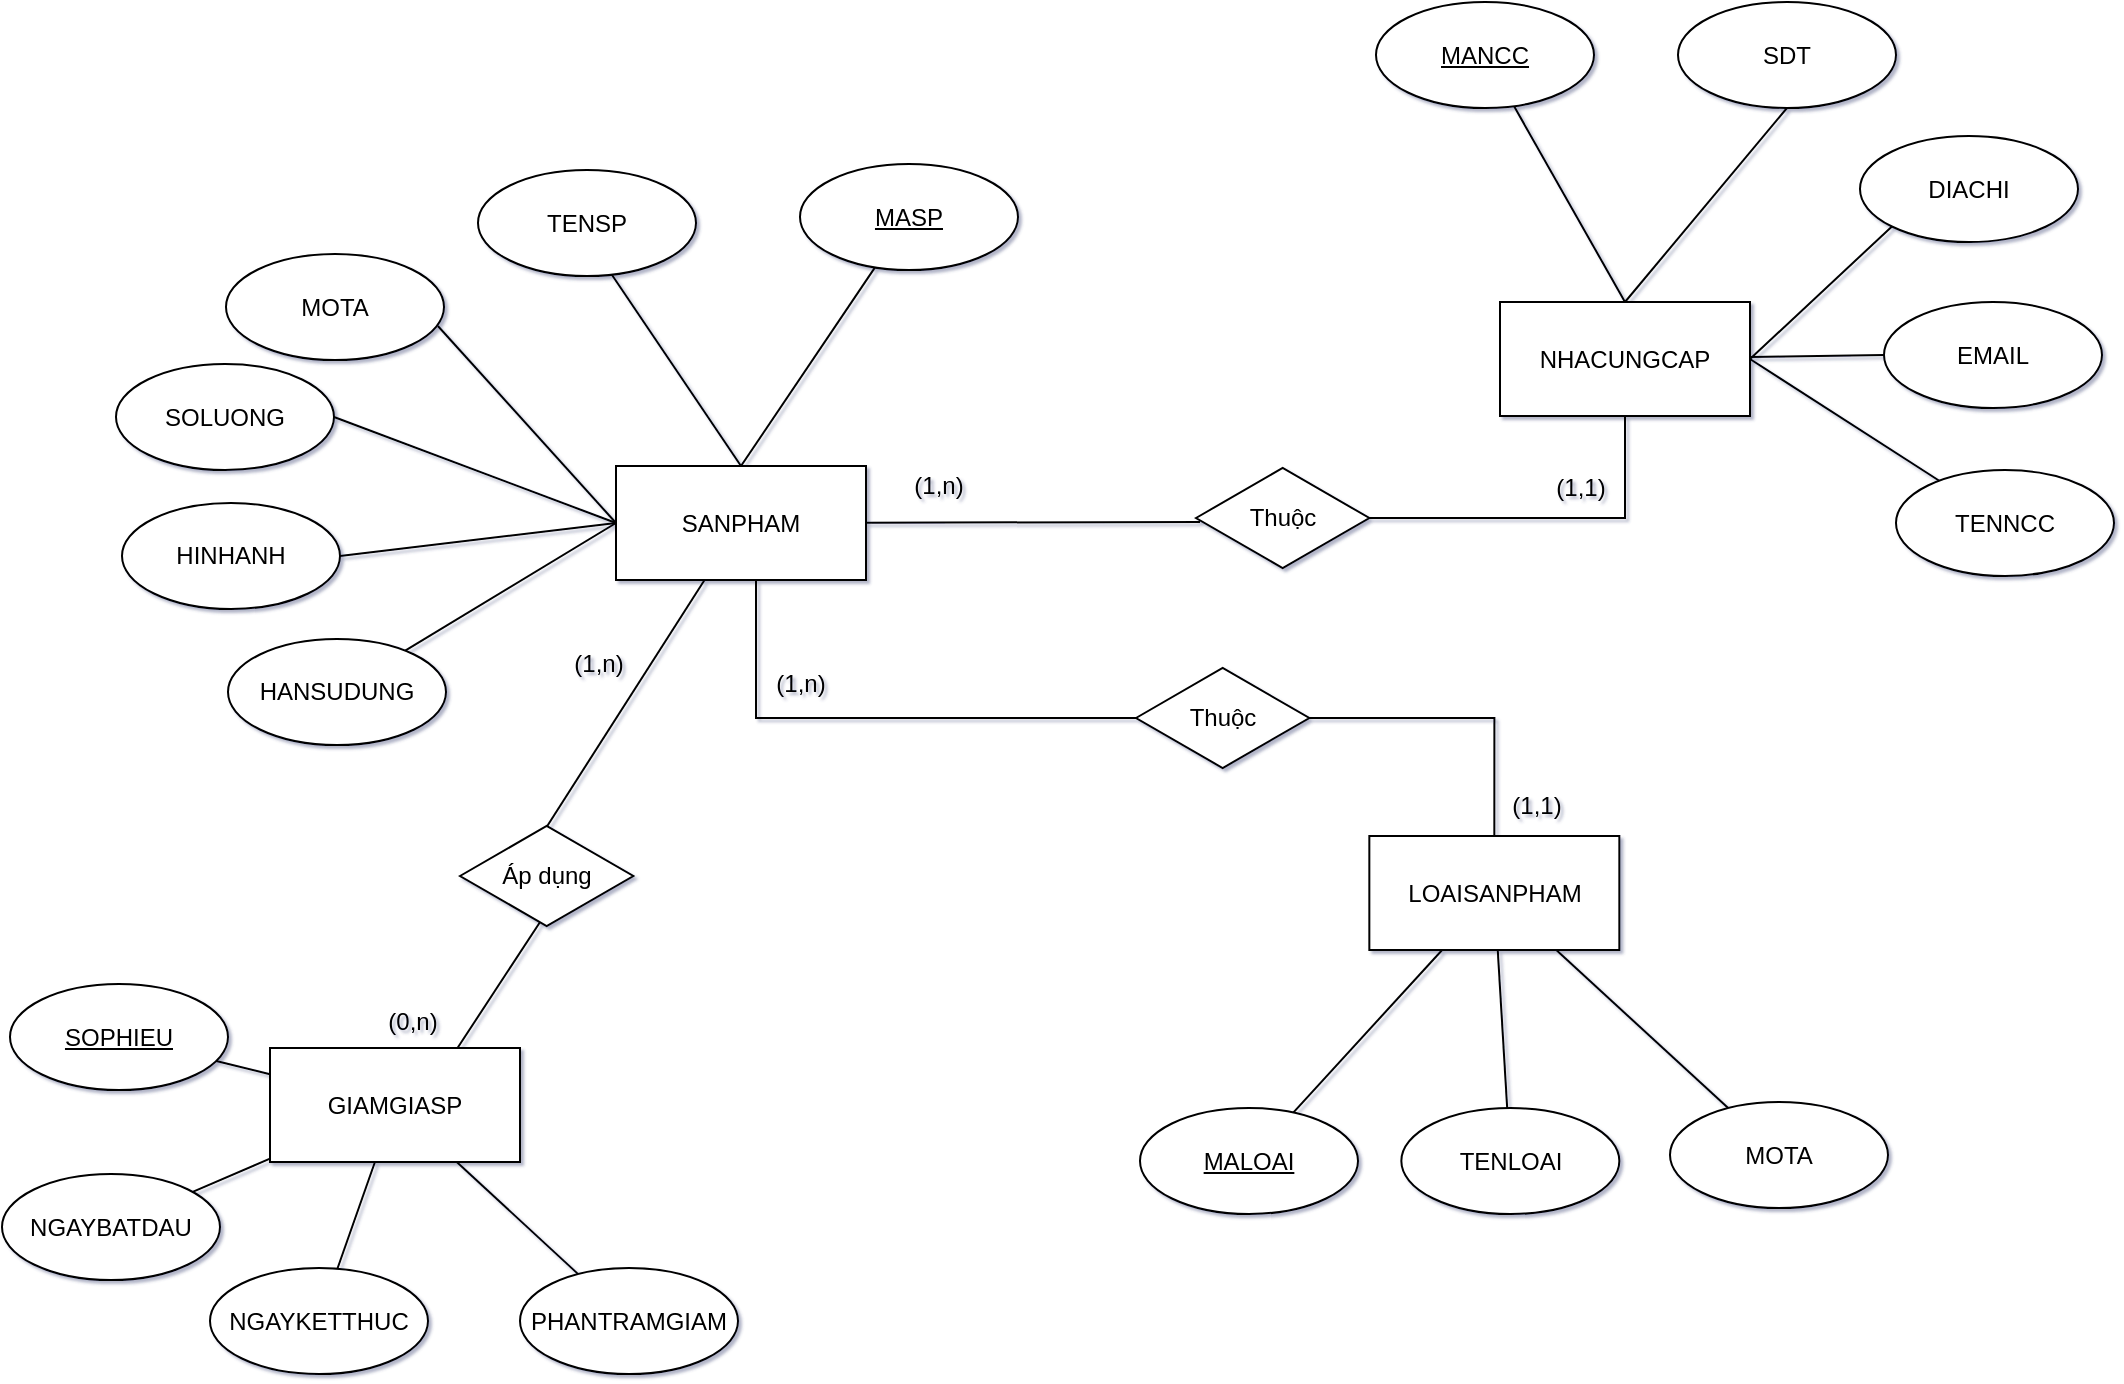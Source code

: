 <mxfile version="15.4.0" type="device"><diagram id="bxPfmDZcE-sBs8JKiC6l" name="Page-1"><mxGraphModel dx="1486" dy="806" grid="0" gridSize="10" guides="1" tooltips="1" connect="1" arrows="1" fold="1" page="0" pageScale="1" pageWidth="850" pageHeight="1100" math="0" shadow="1"><root><mxCell id="0"/><mxCell id="1" parent="0"/><mxCell id="2VBykc5bnUV8JeDxGuwp-4" style="rounded=0;orthogonalLoop=1;jettySize=auto;html=1;endArrow=none;endFill=0;exitX=0.5;exitY=0;exitDx=0;exitDy=0;" parent="1" source="ojeyXd1-hGHMyMZnp0Dj-1" target="ojeyXd1-hGHMyMZnp0Dj-4" edge="1"><mxGeometry relative="1" as="geometry"/></mxCell><mxCell id="2VBykc5bnUV8JeDxGuwp-5" style="edgeStyle=none;rounded=0;orthogonalLoop=1;jettySize=auto;html=1;endArrow=none;endFill=0;exitX=0.5;exitY=0;exitDx=0;exitDy=0;" parent="1" source="ojeyXd1-hGHMyMZnp0Dj-1" edge="1"><mxGeometry relative="1" as="geometry"><mxPoint x="93" y="263" as="targetPoint"/></mxGeometry></mxCell><mxCell id="2VBykc5bnUV8JeDxGuwp-6" style="edgeStyle=none;rounded=0;orthogonalLoop=1;jettySize=auto;html=1;entryX=0.972;entryY=0.679;entryDx=0;entryDy=0;entryPerimeter=0;endArrow=none;endFill=0;exitX=0;exitY=0.5;exitDx=0;exitDy=0;" parent="1" source="ojeyXd1-hGHMyMZnp0Dj-1" target="ojeyXd1-hGHMyMZnp0Dj-5" edge="1"><mxGeometry relative="1" as="geometry"/></mxCell><mxCell id="2VBykc5bnUV8JeDxGuwp-7" style="edgeStyle=none;rounded=0;orthogonalLoop=1;jettySize=auto;html=1;entryX=1;entryY=0.5;entryDx=0;entryDy=0;endArrow=none;endFill=0;exitX=0;exitY=0.5;exitDx=0;exitDy=0;exitPerimeter=0;" parent="1" source="ojeyXd1-hGHMyMZnp0Dj-1" target="ojeyXd1-hGHMyMZnp0Dj-6" edge="1"><mxGeometry relative="1" as="geometry"/></mxCell><mxCell id="2VBykc5bnUV8JeDxGuwp-8" style="edgeStyle=none;rounded=0;orthogonalLoop=1;jettySize=auto;html=1;entryX=1;entryY=0.5;entryDx=0;entryDy=0;endArrow=none;endFill=0;exitX=0;exitY=0.5;exitDx=0;exitDy=0;" parent="1" source="ojeyXd1-hGHMyMZnp0Dj-1" target="2VBykc5bnUV8JeDxGuwp-1" edge="1"><mxGeometry relative="1" as="geometry"/></mxCell><mxCell id="2VBykc5bnUV8JeDxGuwp-40" style="edgeStyle=none;rounded=0;orthogonalLoop=1;jettySize=auto;html=1;entryX=0.023;entryY=0.538;entryDx=0;entryDy=0;entryPerimeter=0;endArrow=none;endFill=0;" parent="1" source="ojeyXd1-hGHMyMZnp0Dj-1" target="2VBykc5bnUV8JeDxGuwp-39" edge="1"><mxGeometry relative="1" as="geometry"/></mxCell><mxCell id="2VBykc5bnUV8JeDxGuwp-42" style="edgeStyle=orthogonalEdgeStyle;rounded=0;orthogonalLoop=1;jettySize=auto;html=1;entryX=0.046;entryY=0.538;entryDx=0;entryDy=0;entryPerimeter=0;endArrow=none;endFill=0;" parent="1" source="ojeyXd1-hGHMyMZnp0Dj-1" target="2VBykc5bnUV8JeDxGuwp-38" edge="1"><mxGeometry relative="1" as="geometry"><Array as="points"><mxPoint x="166" y="486"/></Array></mxGeometry></mxCell><mxCell id="2VBykc5bnUV8JeDxGuwp-50" style="rounded=0;orthogonalLoop=1;jettySize=auto;html=1;endArrow=none;endFill=0;exitX=0;exitY=0.5;exitDx=0;exitDy=0;" parent="1" source="ojeyXd1-hGHMyMZnp0Dj-1" target="2VBykc5bnUV8JeDxGuwp-49" edge="1"><mxGeometry relative="1" as="geometry"/></mxCell><mxCell id="2VBykc5bnUV8JeDxGuwp-54" style="edgeStyle=none;rounded=0;orthogonalLoop=1;jettySize=auto;html=1;entryX=0.496;entryY=0.038;entryDx=0;entryDy=0;entryPerimeter=0;endArrow=none;endFill=0;" parent="1" source="ojeyXd1-hGHMyMZnp0Dj-1" target="2VBykc5bnUV8JeDxGuwp-53" edge="1"><mxGeometry relative="1" as="geometry"/></mxCell><mxCell id="ojeyXd1-hGHMyMZnp0Dj-1" value="SANPHAM" style="rounded=0;whiteSpace=wrap;html=1;" parent="1" vertex="1"><mxGeometry x="96" y="360" width="125" height="57" as="geometry"/></mxCell><mxCell id="ojeyXd1-hGHMyMZnp0Dj-3" value="TENSP" style="ellipse;whiteSpace=wrap;html=1;" parent="1" vertex="1"><mxGeometry x="27" y="212" width="109" height="53" as="geometry"/></mxCell><mxCell id="ojeyXd1-hGHMyMZnp0Dj-4" value="&lt;u&gt;MASP&lt;/u&gt;" style="ellipse;whiteSpace=wrap;html=1;" parent="1" vertex="1"><mxGeometry x="188" y="209" width="109" height="53" as="geometry"/></mxCell><mxCell id="ojeyXd1-hGHMyMZnp0Dj-5" value="MOTA" style="ellipse;whiteSpace=wrap;html=1;" parent="1" vertex="1"><mxGeometry x="-99" y="254" width="109" height="53" as="geometry"/></mxCell><mxCell id="ojeyXd1-hGHMyMZnp0Dj-6" value="SOLUONG" style="ellipse;whiteSpace=wrap;html=1;" parent="1" vertex="1"><mxGeometry x="-154" y="309" width="109" height="53" as="geometry"/></mxCell><mxCell id="2VBykc5bnUV8JeDxGuwp-1" value="HINHANH" style="ellipse;whiteSpace=wrap;html=1;" parent="1" vertex="1"><mxGeometry x="-151" y="378.5" width="109" height="53" as="geometry"/></mxCell><mxCell id="2VBykc5bnUV8JeDxGuwp-23" style="edgeStyle=none;rounded=0;orthogonalLoop=1;jettySize=auto;html=1;endArrow=none;endFill=0;exitX=0.5;exitY=0;exitDx=0;exitDy=0;" parent="1" source="2VBykc5bnUV8JeDxGuwp-2" target="2VBykc5bnUV8JeDxGuwp-17" edge="1"><mxGeometry relative="1" as="geometry"><mxPoint x="592" y="276" as="sourcePoint"/></mxGeometry></mxCell><mxCell id="2VBykc5bnUV8JeDxGuwp-25" style="edgeStyle=none;rounded=0;orthogonalLoop=1;jettySize=auto;html=1;entryX=0.5;entryY=1;entryDx=0;entryDy=0;endArrow=none;endFill=0;exitX=0.5;exitY=0;exitDx=0;exitDy=0;" parent="1" source="2VBykc5bnUV8JeDxGuwp-2" target="2VBykc5bnUV8JeDxGuwp-20" edge="1"><mxGeometry relative="1" as="geometry"/></mxCell><mxCell id="2VBykc5bnUV8JeDxGuwp-26" style="edgeStyle=none;rounded=0;orthogonalLoop=1;jettySize=auto;html=1;entryX=0;entryY=1;entryDx=0;entryDy=0;endArrow=none;endFill=0;exitX=1;exitY=0.5;exitDx=0;exitDy=0;" parent="1" source="2VBykc5bnUV8JeDxGuwp-2" target="2VBykc5bnUV8JeDxGuwp-19" edge="1"><mxGeometry relative="1" as="geometry"/></mxCell><mxCell id="2VBykc5bnUV8JeDxGuwp-27" style="edgeStyle=none;rounded=0;orthogonalLoop=1;jettySize=auto;html=1;entryX=0;entryY=0.5;entryDx=0;entryDy=0;endArrow=none;endFill=0;" parent="1" source="2VBykc5bnUV8JeDxGuwp-2" target="2VBykc5bnUV8JeDxGuwp-22" edge="1"><mxGeometry relative="1" as="geometry"/></mxCell><mxCell id="2VBykc5bnUV8JeDxGuwp-28" style="edgeStyle=none;rounded=0;orthogonalLoop=1;jettySize=auto;html=1;endArrow=none;endFill=0;exitX=1;exitY=0.5;exitDx=0;exitDy=0;" parent="1" source="2VBykc5bnUV8JeDxGuwp-2" target="2VBykc5bnUV8JeDxGuwp-18" edge="1"><mxGeometry relative="1" as="geometry"/></mxCell><mxCell id="2VBykc5bnUV8JeDxGuwp-2" value="NHACUNGCAP" style="rounded=0;whiteSpace=wrap;html=1;" parent="1" vertex="1"><mxGeometry x="538" y="278" width="125" height="57" as="geometry"/></mxCell><mxCell id="2VBykc5bnUV8JeDxGuwp-34" style="edgeStyle=none;rounded=0;orthogonalLoop=1;jettySize=auto;html=1;endArrow=none;endFill=0;" parent="1" source="2VBykc5bnUV8JeDxGuwp-10" target="2VBykc5bnUV8JeDxGuwp-30" edge="1"><mxGeometry relative="1" as="geometry"/></mxCell><mxCell id="2VBykc5bnUV8JeDxGuwp-35" style="edgeStyle=none;rounded=0;orthogonalLoop=1;jettySize=auto;html=1;endArrow=none;endFill=0;" parent="1" source="2VBykc5bnUV8JeDxGuwp-10" target="2VBykc5bnUV8JeDxGuwp-31" edge="1"><mxGeometry relative="1" as="geometry"/></mxCell><mxCell id="2VBykc5bnUV8JeDxGuwp-36" style="edgeStyle=none;rounded=0;orthogonalLoop=1;jettySize=auto;html=1;endArrow=none;endFill=0;" parent="1" source="2VBykc5bnUV8JeDxGuwp-10" target="2VBykc5bnUV8JeDxGuwp-32" edge="1"><mxGeometry relative="1" as="geometry"/></mxCell><mxCell id="2VBykc5bnUV8JeDxGuwp-10" value="LOAISANPHAM" style="rounded=0;whiteSpace=wrap;html=1;" parent="1" vertex="1"><mxGeometry x="472.67" y="545" width="125" height="57" as="geometry"/></mxCell><mxCell id="2VBykc5bnUV8JeDxGuwp-17" value="&lt;u&gt;MANCC&lt;/u&gt;" style="ellipse;whiteSpace=wrap;html=1;" parent="1" vertex="1"><mxGeometry x="476" y="128" width="109" height="53" as="geometry"/></mxCell><mxCell id="2VBykc5bnUV8JeDxGuwp-18" value="TENNCC" style="ellipse;whiteSpace=wrap;html=1;" parent="1" vertex="1"><mxGeometry x="736" y="362" width="109" height="53" as="geometry"/></mxCell><mxCell id="2VBykc5bnUV8JeDxGuwp-19" value="DIACHI" style="ellipse;whiteSpace=wrap;html=1;" parent="1" vertex="1"><mxGeometry x="718" y="195" width="109" height="53" as="geometry"/></mxCell><mxCell id="2VBykc5bnUV8JeDxGuwp-20" value="SDT" style="ellipse;whiteSpace=wrap;html=1;" parent="1" vertex="1"><mxGeometry x="627" y="128" width="109" height="53" as="geometry"/></mxCell><mxCell id="2VBykc5bnUV8JeDxGuwp-22" value="EMAIL" style="ellipse;whiteSpace=wrap;html=1;" parent="1" vertex="1"><mxGeometry x="730" y="278" width="109" height="53" as="geometry"/></mxCell><mxCell id="2VBykc5bnUV8JeDxGuwp-24" style="edgeStyle=none;rounded=0;orthogonalLoop=1;jettySize=auto;html=1;exitX=0.75;exitY=1;exitDx=0;exitDy=0;endArrow=none;endFill=0;" parent="1" source="2VBykc5bnUV8JeDxGuwp-2" target="2VBykc5bnUV8JeDxGuwp-2" edge="1"><mxGeometry relative="1" as="geometry"/></mxCell><mxCell id="2VBykc5bnUV8JeDxGuwp-30" value="MOTA" style="ellipse;whiteSpace=wrap;html=1;" parent="1" vertex="1"><mxGeometry x="623" y="678" width="109" height="53" as="geometry"/></mxCell><mxCell id="2VBykc5bnUV8JeDxGuwp-31" value="TENLOAI" style="ellipse;whiteSpace=wrap;html=1;" parent="1" vertex="1"><mxGeometry x="488.67" y="681" width="109" height="53" as="geometry"/></mxCell><mxCell id="2VBykc5bnUV8JeDxGuwp-32" value="&lt;u&gt;MALOAI&lt;/u&gt;" style="ellipse;whiteSpace=wrap;html=1;" parent="1" vertex="1"><mxGeometry x="358" y="681" width="109" height="53" as="geometry"/></mxCell><mxCell id="2VBykc5bnUV8JeDxGuwp-43" style="edgeStyle=orthogonalEdgeStyle;rounded=0;orthogonalLoop=1;jettySize=auto;html=1;entryX=0.5;entryY=0;entryDx=0;entryDy=0;endArrow=none;endFill=0;" parent="1" source="2VBykc5bnUV8JeDxGuwp-38" target="2VBykc5bnUV8JeDxGuwp-10" edge="1"><mxGeometry relative="1" as="geometry"/></mxCell><mxCell id="2VBykc5bnUV8JeDxGuwp-38" value="Thuộc" style="html=1;whiteSpace=wrap;aspect=fixed;shape=isoRectangle;align=center;" parent="1" vertex="1"><mxGeometry x="356" y="460" width="86.67" height="52" as="geometry"/></mxCell><mxCell id="2VBykc5bnUV8JeDxGuwp-41" style="edgeStyle=orthogonalEdgeStyle;rounded=0;orthogonalLoop=1;jettySize=auto;html=1;entryX=0.5;entryY=1;entryDx=0;entryDy=0;endArrow=none;endFill=0;" parent="1" source="2VBykc5bnUV8JeDxGuwp-39" target="2VBykc5bnUV8JeDxGuwp-2" edge="1"><mxGeometry relative="1" as="geometry"/></mxCell><mxCell id="2VBykc5bnUV8JeDxGuwp-39" value="Thuộc" style="html=1;whiteSpace=wrap;aspect=fixed;shape=isoRectangle;align=center;" parent="1" vertex="1"><mxGeometry x="386" y="360" width="86.67" height="52" as="geometry"/></mxCell><mxCell id="2VBykc5bnUV8JeDxGuwp-44" value="(1,1)" style="text;html=1;align=center;verticalAlign=middle;resizable=0;points=[];autosize=1;strokeColor=none;fillColor=none;" parent="1" vertex="1"><mxGeometry x="560" y="362" width="35" height="18" as="geometry"/></mxCell><mxCell id="2VBykc5bnUV8JeDxGuwp-45" value="(1,n)" style="text;html=1;align=center;verticalAlign=middle;resizable=0;points=[];autosize=1;strokeColor=none;fillColor=none;" parent="1" vertex="1"><mxGeometry x="239" y="360.5" width="35" height="18" as="geometry"/></mxCell><mxCell id="2VBykc5bnUV8JeDxGuwp-46" value="(1,1)" style="text;html=1;align=center;verticalAlign=middle;resizable=0;points=[];autosize=1;strokeColor=none;fillColor=none;" parent="1" vertex="1"><mxGeometry x="538" y="521" width="35" height="18" as="geometry"/></mxCell><mxCell id="2VBykc5bnUV8JeDxGuwp-47" value="(1,n)" style="text;html=1;align=center;verticalAlign=middle;resizable=0;points=[];autosize=1;strokeColor=none;fillColor=none;" parent="1" vertex="1"><mxGeometry x="170" y="460" width="35" height="18" as="geometry"/></mxCell><mxCell id="2VBykc5bnUV8JeDxGuwp-49" value="HANSUDUNG" style="ellipse;whiteSpace=wrap;html=1;" parent="1" vertex="1"><mxGeometry x="-98" y="446.5" width="109" height="53" as="geometry"/></mxCell><mxCell id="ZWtY2KIoT7L3sd8_SMHn-5" style="rounded=0;orthogonalLoop=1;jettySize=auto;html=1;endArrow=none;endFill=0;" parent="1" source="2VBykc5bnUV8JeDxGuwp-52" target="ZWtY2KIoT7L3sd8_SMHn-3" edge="1"><mxGeometry relative="1" as="geometry"/></mxCell><mxCell id="ZWtY2KIoT7L3sd8_SMHn-6" style="edgeStyle=none;rounded=0;orthogonalLoop=1;jettySize=auto;html=1;endArrow=none;endFill=0;" parent="1" source="2VBykc5bnUV8JeDxGuwp-52" target="ZWtY2KIoT7L3sd8_SMHn-4" edge="1"><mxGeometry relative="1" as="geometry"/></mxCell><mxCell id="ZWtY2KIoT7L3sd8_SMHn-7" style="edgeStyle=none;rounded=0;orthogonalLoop=1;jettySize=auto;html=1;endArrow=none;endFill=0;" parent="1" source="2VBykc5bnUV8JeDxGuwp-52" target="ZWtY2KIoT7L3sd8_SMHn-2" edge="1"><mxGeometry relative="1" as="geometry"/></mxCell><mxCell id="ZWtY2KIoT7L3sd8_SMHn-8" style="edgeStyle=none;rounded=0;orthogonalLoop=1;jettySize=auto;html=1;endArrow=none;endFill=0;" parent="1" source="2VBykc5bnUV8JeDxGuwp-52" target="ZWtY2KIoT7L3sd8_SMHn-1" edge="1"><mxGeometry relative="1" as="geometry"/></mxCell><mxCell id="2VBykc5bnUV8JeDxGuwp-52" value="GIAMGIASP" style="rounded=0;whiteSpace=wrap;html=1;" parent="1" vertex="1"><mxGeometry x="-77" y="651" width="125" height="57" as="geometry"/></mxCell><mxCell id="2VBykc5bnUV8JeDxGuwp-55" style="edgeStyle=none;rounded=0;orthogonalLoop=1;jettySize=auto;html=1;entryX=0.75;entryY=0;entryDx=0;entryDy=0;endArrow=none;endFill=0;exitX=0.462;exitY=0.942;exitDx=0;exitDy=0;exitPerimeter=0;" parent="1" source="2VBykc5bnUV8JeDxGuwp-53" target="2VBykc5bnUV8JeDxGuwp-52" edge="1"><mxGeometry relative="1" as="geometry"/></mxCell><mxCell id="2VBykc5bnUV8JeDxGuwp-53" value="Áp dụng" style="html=1;whiteSpace=wrap;aspect=fixed;shape=isoRectangle;align=center;" parent="1" vertex="1"><mxGeometry x="18" y="539" width="86.67" height="52" as="geometry"/></mxCell><mxCell id="ZWtY2KIoT7L3sd8_SMHn-1" value="&lt;u&gt;SOPHIEU&lt;/u&gt;" style="ellipse;whiteSpace=wrap;html=1;" parent="1" vertex="1"><mxGeometry x="-207" y="619" width="109" height="53" as="geometry"/></mxCell><mxCell id="ZWtY2KIoT7L3sd8_SMHn-2" value="NGAYBATDAU" style="ellipse;whiteSpace=wrap;html=1;" parent="1" vertex="1"><mxGeometry x="-211" y="714" width="109" height="53" as="geometry"/></mxCell><mxCell id="ZWtY2KIoT7L3sd8_SMHn-3" value="NGAYKETTHUC" style="ellipse;whiteSpace=wrap;html=1;" parent="1" vertex="1"><mxGeometry x="-107" y="761" width="109" height="53" as="geometry"/></mxCell><mxCell id="ZWtY2KIoT7L3sd8_SMHn-4" value="PHANTRAMGIAM" style="ellipse;whiteSpace=wrap;html=1;" parent="1" vertex="1"><mxGeometry x="48" y="761" width="109" height="53" as="geometry"/></mxCell><mxCell id="ZWtY2KIoT7L3sd8_SMHn-10" value="(0,n)" style="text;html=1;align=center;verticalAlign=middle;resizable=0;points=[];autosize=1;strokeColor=none;fillColor=none;" parent="1" vertex="1"><mxGeometry x="-24" y="629" width="35" height="18" as="geometry"/></mxCell><mxCell id="ZWtY2KIoT7L3sd8_SMHn-11" value="(1,n)" style="text;html=1;align=center;verticalAlign=middle;resizable=0;points=[];autosize=1;strokeColor=none;fillColor=none;" parent="1" vertex="1"><mxGeometry x="69.67" y="450" width="35" height="18" as="geometry"/></mxCell></root></mxGraphModel></diagram></mxfile>